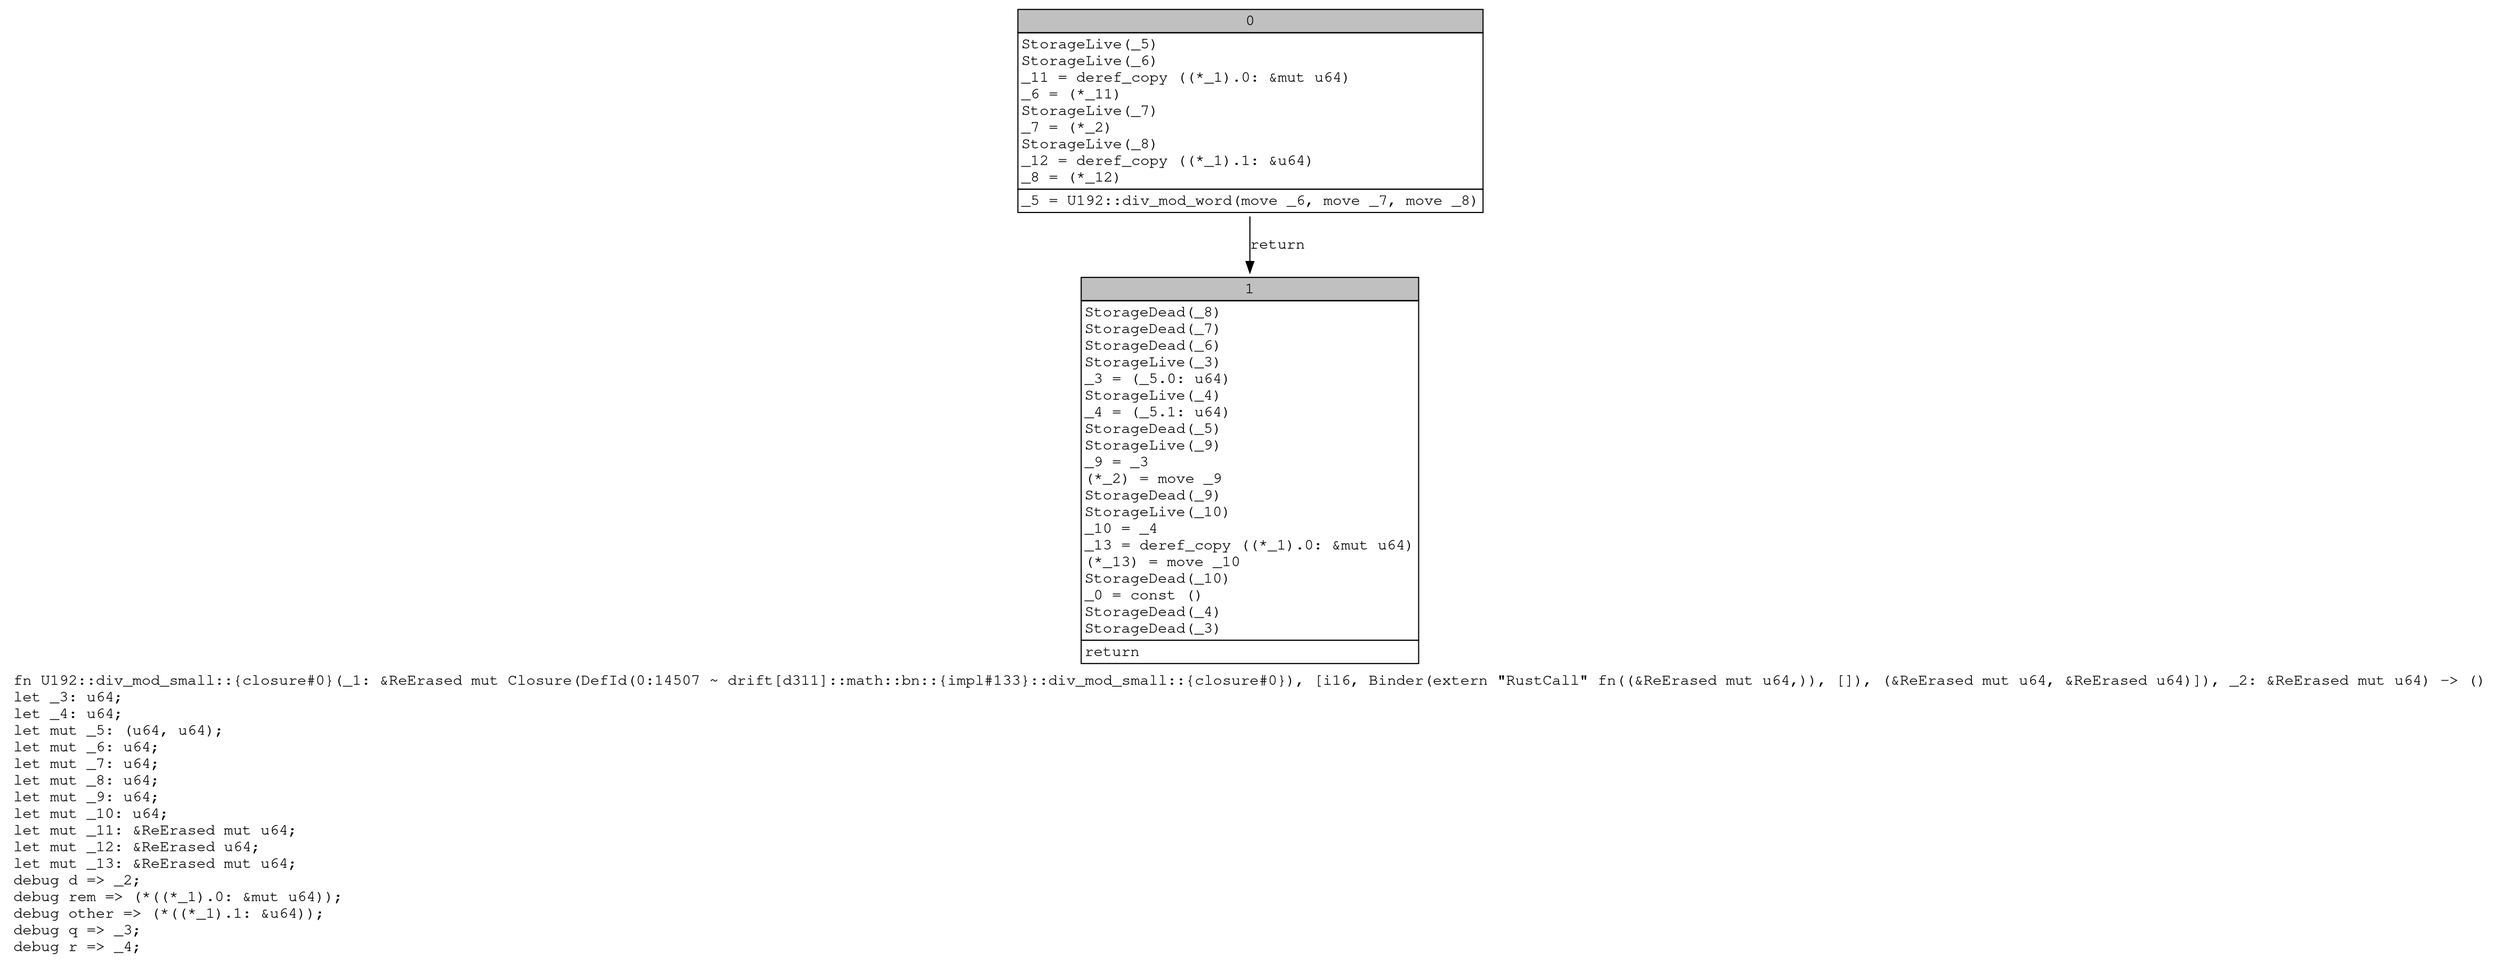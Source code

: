 digraph Mir_0_14507 {
    graph [fontname="Courier, monospace"];
    node [fontname="Courier, monospace"];
    edge [fontname="Courier, monospace"];
    label=<fn U192::div_mod_small::{closure#0}(_1: &amp;ReErased mut Closure(DefId(0:14507 ~ drift[d311]::math::bn::{impl#133}::div_mod_small::{closure#0}), [i16, Binder(extern &quot;RustCall&quot; fn((&amp;ReErased mut u64,)), []), (&amp;ReErased mut u64, &amp;ReErased u64)]), _2: &amp;ReErased mut u64) -&gt; ()<br align="left"/>let _3: u64;<br align="left"/>let _4: u64;<br align="left"/>let mut _5: (u64, u64);<br align="left"/>let mut _6: u64;<br align="left"/>let mut _7: u64;<br align="left"/>let mut _8: u64;<br align="left"/>let mut _9: u64;<br align="left"/>let mut _10: u64;<br align="left"/>let mut _11: &amp;ReErased mut u64;<br align="left"/>let mut _12: &amp;ReErased u64;<br align="left"/>let mut _13: &amp;ReErased mut u64;<br align="left"/>debug d =&gt; _2;<br align="left"/>debug rem =&gt; (*((*_1).0: &amp;mut u64));<br align="left"/>debug other =&gt; (*((*_1).1: &amp;u64));<br align="left"/>debug q =&gt; _3;<br align="left"/>debug r =&gt; _4;<br align="left"/>>;
    bb0__0_14507 [shape="none", label=<<table border="0" cellborder="1" cellspacing="0"><tr><td bgcolor="gray" align="center" colspan="1">0</td></tr><tr><td align="left" balign="left">StorageLive(_5)<br/>StorageLive(_6)<br/>_11 = deref_copy ((*_1).0: &amp;mut u64)<br/>_6 = (*_11)<br/>StorageLive(_7)<br/>_7 = (*_2)<br/>StorageLive(_8)<br/>_12 = deref_copy ((*_1).1: &amp;u64)<br/>_8 = (*_12)<br/></td></tr><tr><td align="left">_5 = U192::div_mod_word(move _6, move _7, move _8)</td></tr></table>>];
    bb1__0_14507 [shape="none", label=<<table border="0" cellborder="1" cellspacing="0"><tr><td bgcolor="gray" align="center" colspan="1">1</td></tr><tr><td align="left" balign="left">StorageDead(_8)<br/>StorageDead(_7)<br/>StorageDead(_6)<br/>StorageLive(_3)<br/>_3 = (_5.0: u64)<br/>StorageLive(_4)<br/>_4 = (_5.1: u64)<br/>StorageDead(_5)<br/>StorageLive(_9)<br/>_9 = _3<br/>(*_2) = move _9<br/>StorageDead(_9)<br/>StorageLive(_10)<br/>_10 = _4<br/>_13 = deref_copy ((*_1).0: &amp;mut u64)<br/>(*_13) = move _10<br/>StorageDead(_10)<br/>_0 = const ()<br/>StorageDead(_4)<br/>StorageDead(_3)<br/></td></tr><tr><td align="left">return</td></tr></table>>];
    bb0__0_14507 -> bb1__0_14507 [label="return"];
}
